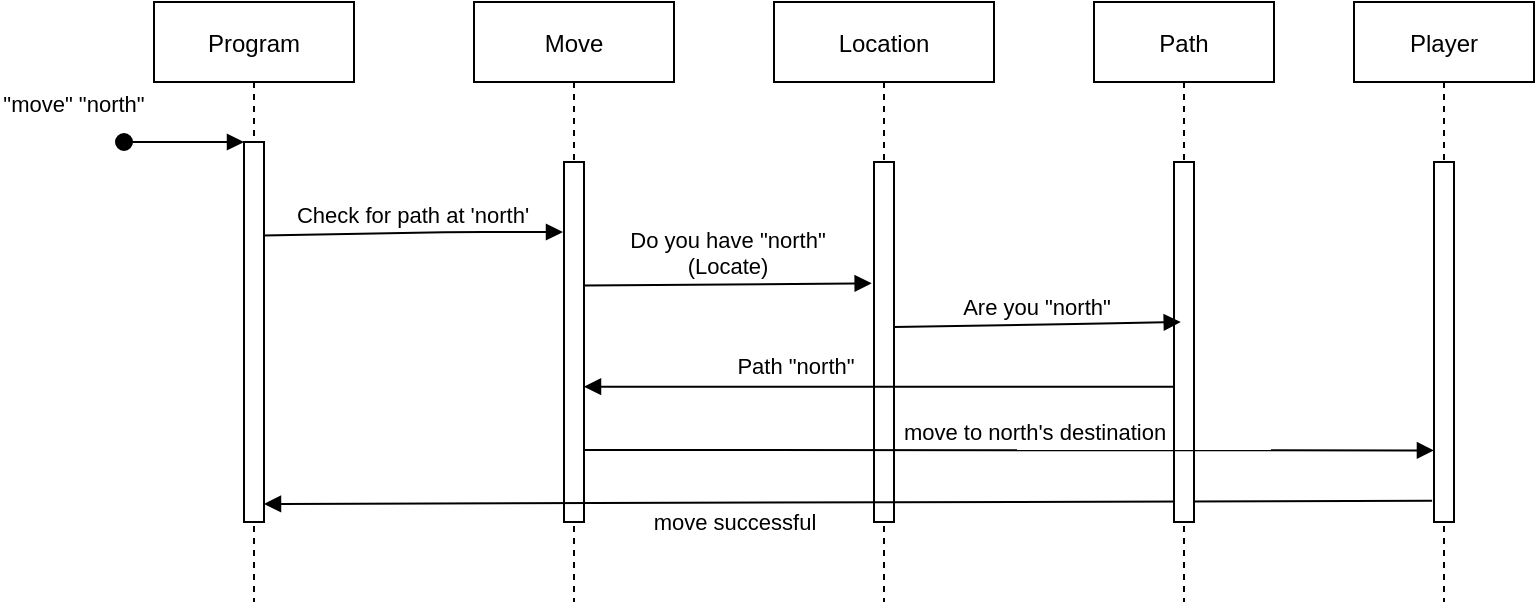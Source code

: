 <mxfile version="15.5.4" type="github">
  <diagram id="kgpKYQtTHZ0yAKxKKP6v" name="Page-1">
    <mxGraphModel dx="865" dy="490" grid="1" gridSize="10" guides="1" tooltips="1" connect="1" arrows="1" fold="1" page="1" pageScale="1" pageWidth="850" pageHeight="1100" math="0" shadow="0">
      <root>
        <mxCell id="0" />
        <mxCell id="1" parent="0" />
        <mxCell id="3nuBFxr9cyL0pnOWT2aG-1" value="Program" style="shape=umlLifeline;perimeter=lifelinePerimeter;container=1;collapsible=0;recursiveResize=0;rounded=0;shadow=0;strokeWidth=1;" parent="1" vertex="1">
          <mxGeometry x="120" y="80" width="100" height="300" as="geometry" />
        </mxCell>
        <mxCell id="3nuBFxr9cyL0pnOWT2aG-2" value="" style="points=[];perimeter=orthogonalPerimeter;rounded=0;shadow=0;strokeWidth=1;" parent="3nuBFxr9cyL0pnOWT2aG-1" vertex="1">
          <mxGeometry x="45" y="70" width="10" height="190" as="geometry" />
        </mxCell>
        <mxCell id="3nuBFxr9cyL0pnOWT2aG-3" value="&quot;move&quot; &quot;north&quot;" style="verticalAlign=bottom;startArrow=oval;endArrow=block;startSize=8;shadow=0;strokeWidth=1;" parent="3nuBFxr9cyL0pnOWT2aG-1" target="3nuBFxr9cyL0pnOWT2aG-2" edge="1">
          <mxGeometry x="-1" y="27" relative="1" as="geometry">
            <mxPoint x="-15" y="70" as="sourcePoint" />
            <mxPoint x="-25" y="17" as="offset" />
          </mxGeometry>
        </mxCell>
        <mxCell id="3nuBFxr9cyL0pnOWT2aG-5" value="Move" style="shape=umlLifeline;perimeter=lifelinePerimeter;container=1;collapsible=0;recursiveResize=0;rounded=0;shadow=0;strokeWidth=1;" parent="1" vertex="1">
          <mxGeometry x="280" y="80" width="100" height="300" as="geometry" />
        </mxCell>
        <mxCell id="3nuBFxr9cyL0pnOWT2aG-6" value="" style="points=[];perimeter=orthogonalPerimeter;rounded=0;shadow=0;strokeWidth=1;" parent="3nuBFxr9cyL0pnOWT2aG-5" vertex="1">
          <mxGeometry x="45" y="80" width="10" height="180" as="geometry" />
        </mxCell>
        <mxCell id="pIEPm5ea6KMqO9KjY3lO-5" value="Do you have &quot;north&quot;&#xa;(Locate)" style="verticalAlign=bottom;endArrow=block;shadow=0;strokeWidth=1;exitX=0.954;exitY=0.246;exitDx=0;exitDy=0;exitPerimeter=0;entryX=-0.117;entryY=0.337;entryDx=0;entryDy=0;entryPerimeter=0;" edge="1" parent="3nuBFxr9cyL0pnOWT2aG-5" target="8FH0varjTQ_JQ80Lfwow-4">
          <mxGeometry relative="1" as="geometry">
            <mxPoint x="55.0" y="141.74" as="sourcePoint" />
            <mxPoint x="204.96" y="140" as="targetPoint" />
            <Array as="points" />
          </mxGeometry>
        </mxCell>
        <mxCell id="8FH0varjTQ_JQ80Lfwow-3" value="Location" style="shape=umlLifeline;perimeter=lifelinePerimeter;container=1;collapsible=0;recursiveResize=0;rounded=0;shadow=0;strokeWidth=1;" parent="1" vertex="1">
          <mxGeometry x="430" y="80" width="110" height="300" as="geometry" />
        </mxCell>
        <mxCell id="8FH0varjTQ_JQ80Lfwow-4" value="" style="points=[];perimeter=orthogonalPerimeter;rounded=0;shadow=0;strokeWidth=1;" parent="8FH0varjTQ_JQ80Lfwow-3" vertex="1">
          <mxGeometry x="50" y="80" width="10" height="180" as="geometry" />
        </mxCell>
        <mxCell id="pIEPm5ea6KMqO9KjY3lO-8" value="&lt;span style=&quot;background-color: rgb(255 , 255 , 255)&quot;&gt;&lt;font style=&quot;font-size: 11px&quot;&gt;Path &quot;north&quot;&lt;/font&gt;&lt;/span&gt;" style="text;html=1;strokeColor=none;fillColor=none;align=center;verticalAlign=middle;whiteSpace=wrap;rounded=0;" vertex="1" parent="8FH0varjTQ_JQ80Lfwow-3">
          <mxGeometry x="-29" y="167" width="80" height="30" as="geometry" />
        </mxCell>
        <mxCell id="pIEPm5ea6KMqO9KjY3lO-11" value="" style="verticalAlign=bottom;endArrow=block;shadow=0;strokeWidth=1;exitX=-0.094;exitY=0.941;exitDx=0;exitDy=0;exitPerimeter=0;" edge="1" parent="8FH0varjTQ_JQ80Lfwow-3" source="pIEPm5ea6KMqO9KjY3lO-2">
          <mxGeometry relative="1" as="geometry">
            <mxPoint x="324" y="251" as="sourcePoint" />
            <mxPoint x="-255" y="251" as="targetPoint" />
            <Array as="points" />
          </mxGeometry>
        </mxCell>
        <mxCell id="8FH0varjTQ_JQ80Lfwow-5" value="Path" style="shape=umlLifeline;perimeter=lifelinePerimeter;container=1;collapsible=0;recursiveResize=0;rounded=0;shadow=0;strokeWidth=1;" parent="1" vertex="1">
          <mxGeometry x="590" y="80" width="90" height="300" as="geometry" />
        </mxCell>
        <mxCell id="8FH0varjTQ_JQ80Lfwow-6" value="" style="points=[];perimeter=orthogonalPerimeter;rounded=0;shadow=0;strokeWidth=1;" parent="8FH0varjTQ_JQ80Lfwow-5" vertex="1">
          <mxGeometry x="40" y="80" width="10" height="180" as="geometry" />
        </mxCell>
        <mxCell id="pIEPm5ea6KMqO9KjY3lO-1" value="Player" style="shape=umlLifeline;perimeter=lifelinePerimeter;container=1;collapsible=0;recursiveResize=0;rounded=0;shadow=0;strokeWidth=1;" vertex="1" parent="1">
          <mxGeometry x="720" y="80" width="90" height="300" as="geometry" />
        </mxCell>
        <mxCell id="pIEPm5ea6KMqO9KjY3lO-2" value="" style="points=[];perimeter=orthogonalPerimeter;rounded=0;shadow=0;strokeWidth=1;" vertex="1" parent="pIEPm5ea6KMqO9KjY3lO-1">
          <mxGeometry x="40" y="80" width="10" height="180" as="geometry" />
        </mxCell>
        <mxCell id="3nuBFxr9cyL0pnOWT2aG-9" value="Check for path at &#39;north&#39;" style="verticalAlign=bottom;endArrow=block;shadow=0;strokeWidth=1;exitX=0.954;exitY=0.246;exitDx=0;exitDy=0;exitPerimeter=0;" parent="1" source="3nuBFxr9cyL0pnOWT2aG-2" edge="1">
          <mxGeometry relative="1" as="geometry">
            <mxPoint x="185" y="195" as="sourcePoint" />
            <mxPoint x="324.5" y="195" as="targetPoint" />
            <Array as="points">
              <mxPoint x="275" y="195" />
            </Array>
          </mxGeometry>
        </mxCell>
        <mxCell id="pIEPm5ea6KMqO9KjY3lO-6" value="Are you &quot;north&quot;" style="verticalAlign=bottom;endArrow=block;shadow=0;strokeWidth=1;exitX=0.954;exitY=0.246;exitDx=0;exitDy=0;exitPerimeter=0;entryX=-0.163;entryY=0.37;entryDx=0;entryDy=0;entryPerimeter=0;" edge="1" parent="1">
          <mxGeometry relative="1" as="geometry">
            <mxPoint x="490.0" y="242.54" as="sourcePoint" />
            <mxPoint x="633.37" y="240.0" as="targetPoint" />
            <Array as="points">
              <mxPoint x="590.46" y="240.8" />
            </Array>
          </mxGeometry>
        </mxCell>
        <mxCell id="pIEPm5ea6KMqO9KjY3lO-7" value="" style="verticalAlign=bottom;endArrow=block;shadow=0;strokeWidth=1;exitX=0;exitY=0.796;exitDx=0;exitDy=0;exitPerimeter=0;" edge="1" parent="1" target="3nuBFxr9cyL0pnOWT2aG-6">
          <mxGeometry relative="1" as="geometry">
            <mxPoint x="630" y="272.36" as="sourcePoint" />
            <mxPoint x="334.83" y="275.56" as="targetPoint" />
            <Array as="points" />
          </mxGeometry>
        </mxCell>
        <mxCell id="pIEPm5ea6KMqO9KjY3lO-9" value="" style="verticalAlign=bottom;endArrow=block;shadow=0;strokeWidth=1;entryX=-0.003;entryY=0.87;entryDx=0;entryDy=0;entryPerimeter=0;" edge="1" parent="1">
          <mxGeometry relative="1" as="geometry">
            <mxPoint x="335" y="304" as="sourcePoint" />
            <mxPoint x="759.97" y="304.2" as="targetPoint" />
            <Array as="points" />
          </mxGeometry>
        </mxCell>
        <mxCell id="pIEPm5ea6KMqO9KjY3lO-10" value="move to north&#39;s destination" style="text;html=1;align=center;verticalAlign=middle;resizable=0;points=[];autosize=1;strokeColor=none;fillColor=none;fontSize=11;" vertex="1" parent="1">
          <mxGeometry x="485" y="285" width="150" height="20" as="geometry" />
        </mxCell>
        <mxCell id="pIEPm5ea6KMqO9KjY3lO-12" value="move successful" style="text;html=1;align=center;verticalAlign=middle;resizable=0;points=[];autosize=1;strokeColor=none;fillColor=none;fontSize=11;" vertex="1" parent="1">
          <mxGeometry x="360" y="330" width="100" height="20" as="geometry" />
        </mxCell>
      </root>
    </mxGraphModel>
  </diagram>
</mxfile>
